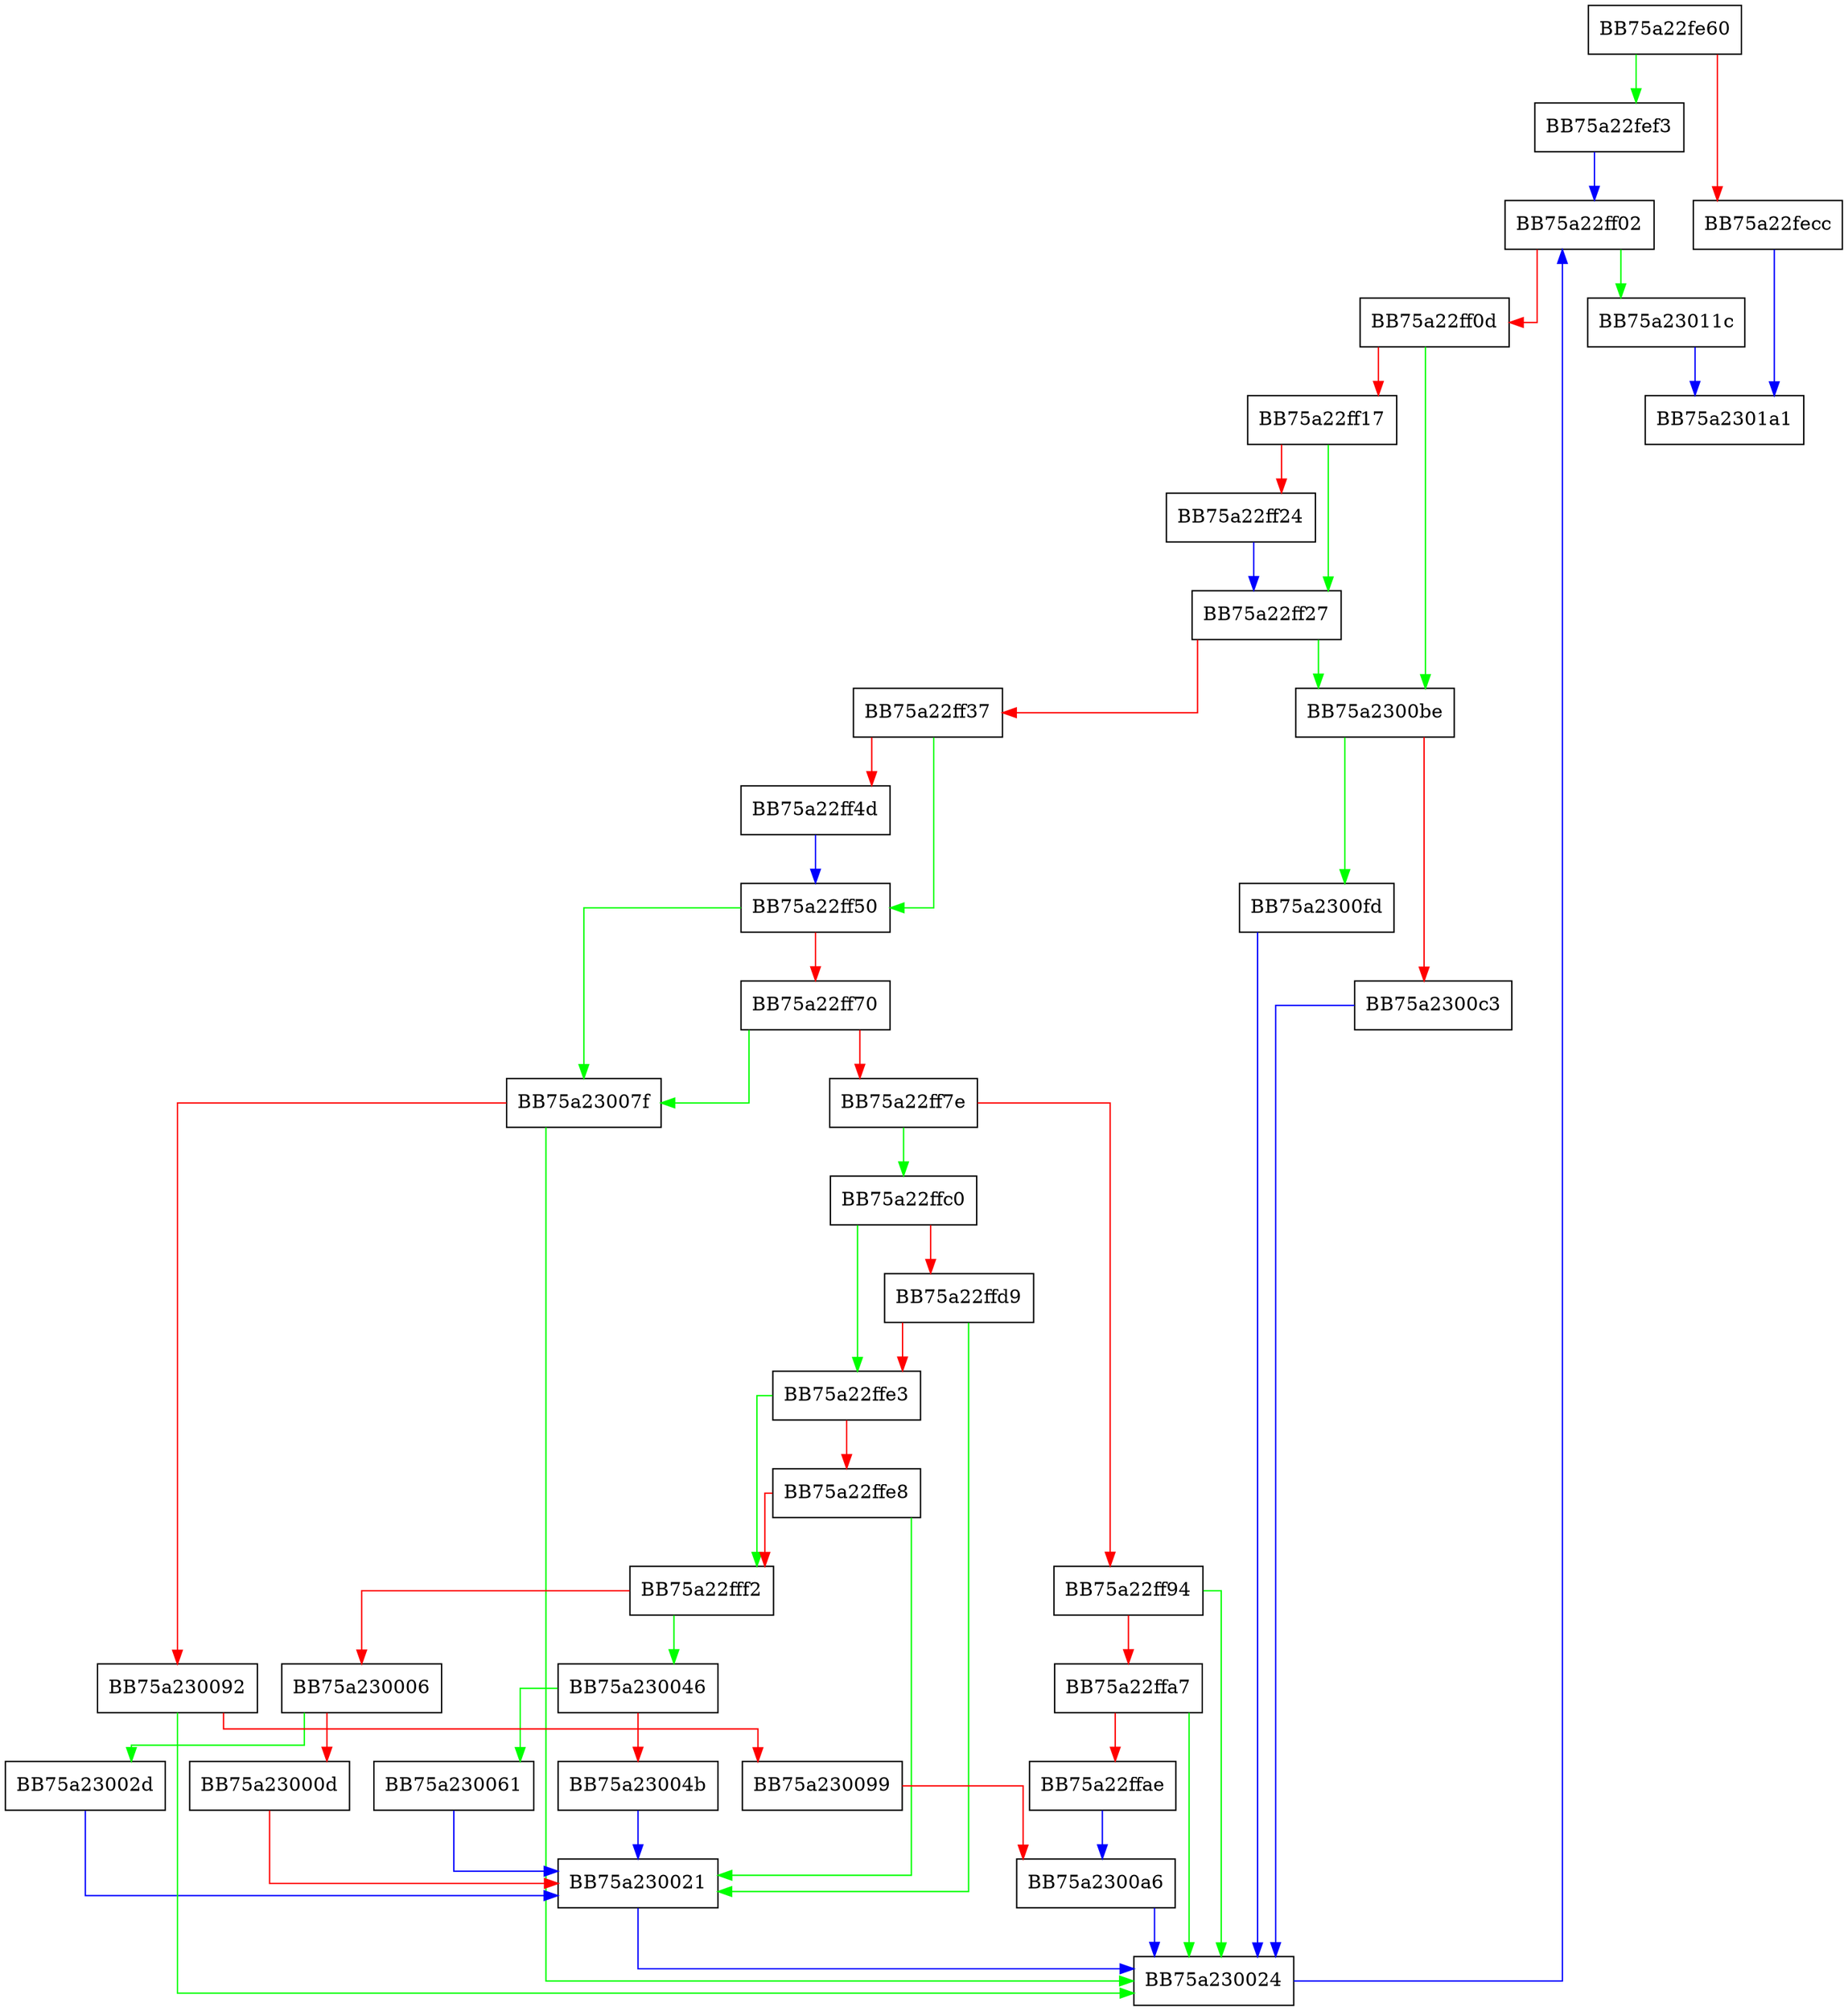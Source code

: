 digraph LoadRegistryAllowListInfo {
  node [shape="box"];
  graph [splines=ortho];
  BB75a22fe60 -> BB75a22fef3 [color="green"];
  BB75a22fe60 -> BB75a22fecc [color="red"];
  BB75a22fecc -> BB75a2301a1 [color="blue"];
  BB75a22fef3 -> BB75a22ff02 [color="blue"];
  BB75a22ff02 -> BB75a23011c [color="green"];
  BB75a22ff02 -> BB75a22ff0d [color="red"];
  BB75a22ff0d -> BB75a2300be [color="green"];
  BB75a22ff0d -> BB75a22ff17 [color="red"];
  BB75a22ff17 -> BB75a22ff27 [color="green"];
  BB75a22ff17 -> BB75a22ff24 [color="red"];
  BB75a22ff24 -> BB75a22ff27 [color="blue"];
  BB75a22ff27 -> BB75a2300be [color="green"];
  BB75a22ff27 -> BB75a22ff37 [color="red"];
  BB75a22ff37 -> BB75a22ff50 [color="green"];
  BB75a22ff37 -> BB75a22ff4d [color="red"];
  BB75a22ff4d -> BB75a22ff50 [color="blue"];
  BB75a22ff50 -> BB75a23007f [color="green"];
  BB75a22ff50 -> BB75a22ff70 [color="red"];
  BB75a22ff70 -> BB75a23007f [color="green"];
  BB75a22ff70 -> BB75a22ff7e [color="red"];
  BB75a22ff7e -> BB75a22ffc0 [color="green"];
  BB75a22ff7e -> BB75a22ff94 [color="red"];
  BB75a22ff94 -> BB75a230024 [color="green"];
  BB75a22ff94 -> BB75a22ffa7 [color="red"];
  BB75a22ffa7 -> BB75a230024 [color="green"];
  BB75a22ffa7 -> BB75a22ffae [color="red"];
  BB75a22ffae -> BB75a2300a6 [color="blue"];
  BB75a22ffc0 -> BB75a22ffe3 [color="green"];
  BB75a22ffc0 -> BB75a22ffd9 [color="red"];
  BB75a22ffd9 -> BB75a230021 [color="green"];
  BB75a22ffd9 -> BB75a22ffe3 [color="red"];
  BB75a22ffe3 -> BB75a22fff2 [color="green"];
  BB75a22ffe3 -> BB75a22ffe8 [color="red"];
  BB75a22ffe8 -> BB75a230021 [color="green"];
  BB75a22ffe8 -> BB75a22fff2 [color="red"];
  BB75a22fff2 -> BB75a230046 [color="green"];
  BB75a22fff2 -> BB75a230006 [color="red"];
  BB75a230006 -> BB75a23002d [color="green"];
  BB75a230006 -> BB75a23000d [color="red"];
  BB75a23000d -> BB75a230021 [color="red"];
  BB75a230021 -> BB75a230024 [color="blue"];
  BB75a230024 -> BB75a22ff02 [color="blue"];
  BB75a23002d -> BB75a230021 [color="blue"];
  BB75a230046 -> BB75a230061 [color="green"];
  BB75a230046 -> BB75a23004b [color="red"];
  BB75a23004b -> BB75a230021 [color="blue"];
  BB75a230061 -> BB75a230021 [color="blue"];
  BB75a23007f -> BB75a230024 [color="green"];
  BB75a23007f -> BB75a230092 [color="red"];
  BB75a230092 -> BB75a230024 [color="green"];
  BB75a230092 -> BB75a230099 [color="red"];
  BB75a230099 -> BB75a2300a6 [color="red"];
  BB75a2300a6 -> BB75a230024 [color="blue"];
  BB75a2300be -> BB75a2300fd [color="green"];
  BB75a2300be -> BB75a2300c3 [color="red"];
  BB75a2300c3 -> BB75a230024 [color="blue"];
  BB75a2300fd -> BB75a230024 [color="blue"];
  BB75a23011c -> BB75a2301a1 [color="blue"];
}